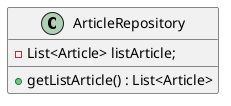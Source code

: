 @startuml

class ArticleRepository {
-List<Article> listArticle;
+getListArticle() : List<Article>
}

@enduml